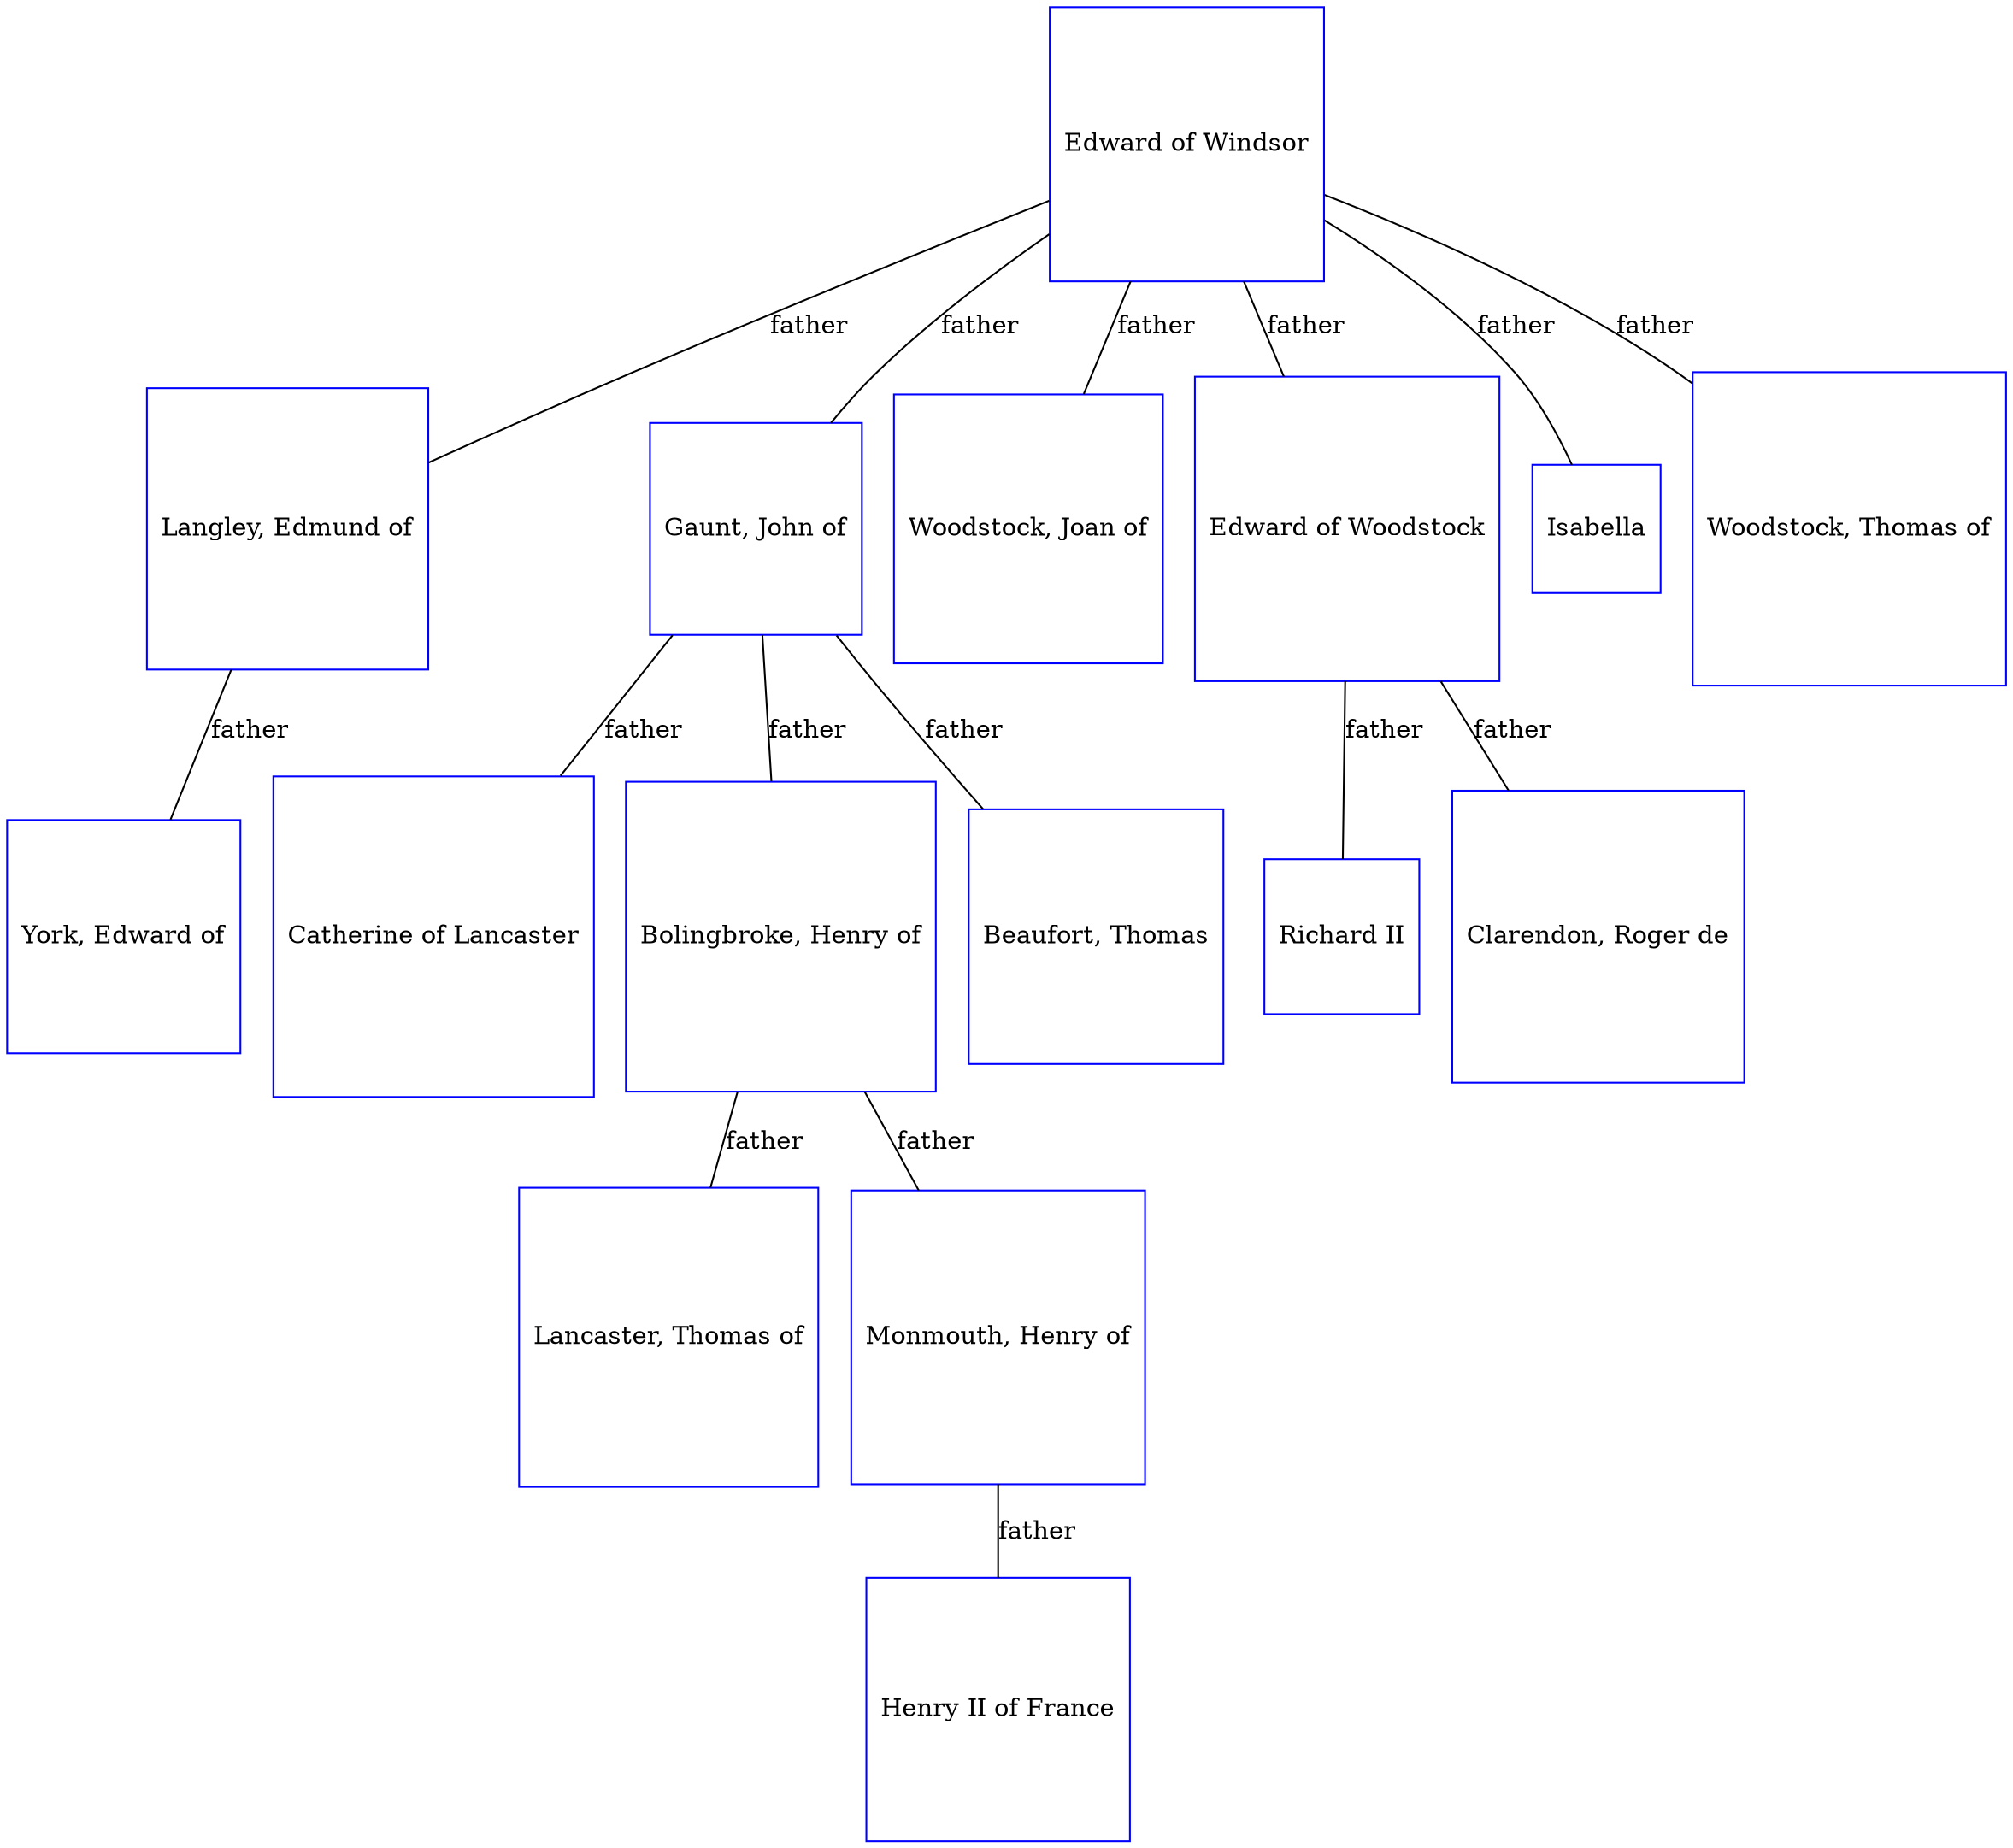 digraph D {
    edge [dir=none];    node [shape=box];    "019457"   [label="Catherine of Lancaster", shape=box, regular=1, color="blue"] ;
"002762"   [label="Langley, Edmund of", shape=box, regular=1, color="blue"] ;
"017161"   [label="York, Edward of", shape=box, regular=1, color="blue"] ;
"001189"   [label="Gaunt, John of", shape=box, regular=1, color="blue"] ;
"016478"   [label="Richard II", shape=box, regular=1, color="blue"] ;
"019778"   [label="Lancaster, Thomas of", shape=box, regular=1, color="blue"] ;
"006753"   [label="Woodstock, Joan of", shape=box, regular=1, color="blue"] ;
"017723"   [label="Monmouth, Henry of", shape=box, regular=1, color="blue"] ;
"023192"   [label="Clarendon, Roger de", shape=box, regular=1, color="blue"] ;
"001106"   [label="Edward of Woodstock", shape=box, regular=1, color="blue"] ;
"001593"   [label="Edward of Windsor", shape=box, regular=1, color="blue"] ;
"016471"   [label="Bolingbroke, Henry of", shape=box, regular=1, color="blue"] ;
"020331"   [label="Henry II of France", shape=box, regular=1, color="blue"] ;
"004588"   [label="Isabella", shape=box, regular=1, color="blue"] ;
"004565"   [label="Woodstock, Thomas of", shape=box, regular=1, color="blue"] ;
"020219"   [label="Beaufort, Thomas", shape=box, regular=1, color="blue"] ;
001189->019457 [label="father",arrowsize=0.0]; 
001593->002762 [label="father",arrowsize=0.0]; 
002762->017161 [label="father",arrowsize=0.0]; 
001593->001189 [label="father",arrowsize=0.0]; 
001106->016478 [label="father",arrowsize=0.0]; 
016471->019778 [label="father",arrowsize=0.0]; 
001593->006753 [label="father",arrowsize=0.0]; 
016471->017723 [label="father",arrowsize=0.0]; 
001106->023192 [label="father",arrowsize=0.0]; 
001593->001106 [label="father",arrowsize=0.0]; 
001189->016471 [label="father",arrowsize=0.0]; 
017723->020331 [label="father",arrowsize=0.0]; 
001593->004588 [label="father",arrowsize=0.0]; 
001593->004565 [label="father",arrowsize=0.0]; 
001189->020219 [label="father",arrowsize=0.0]; 
}